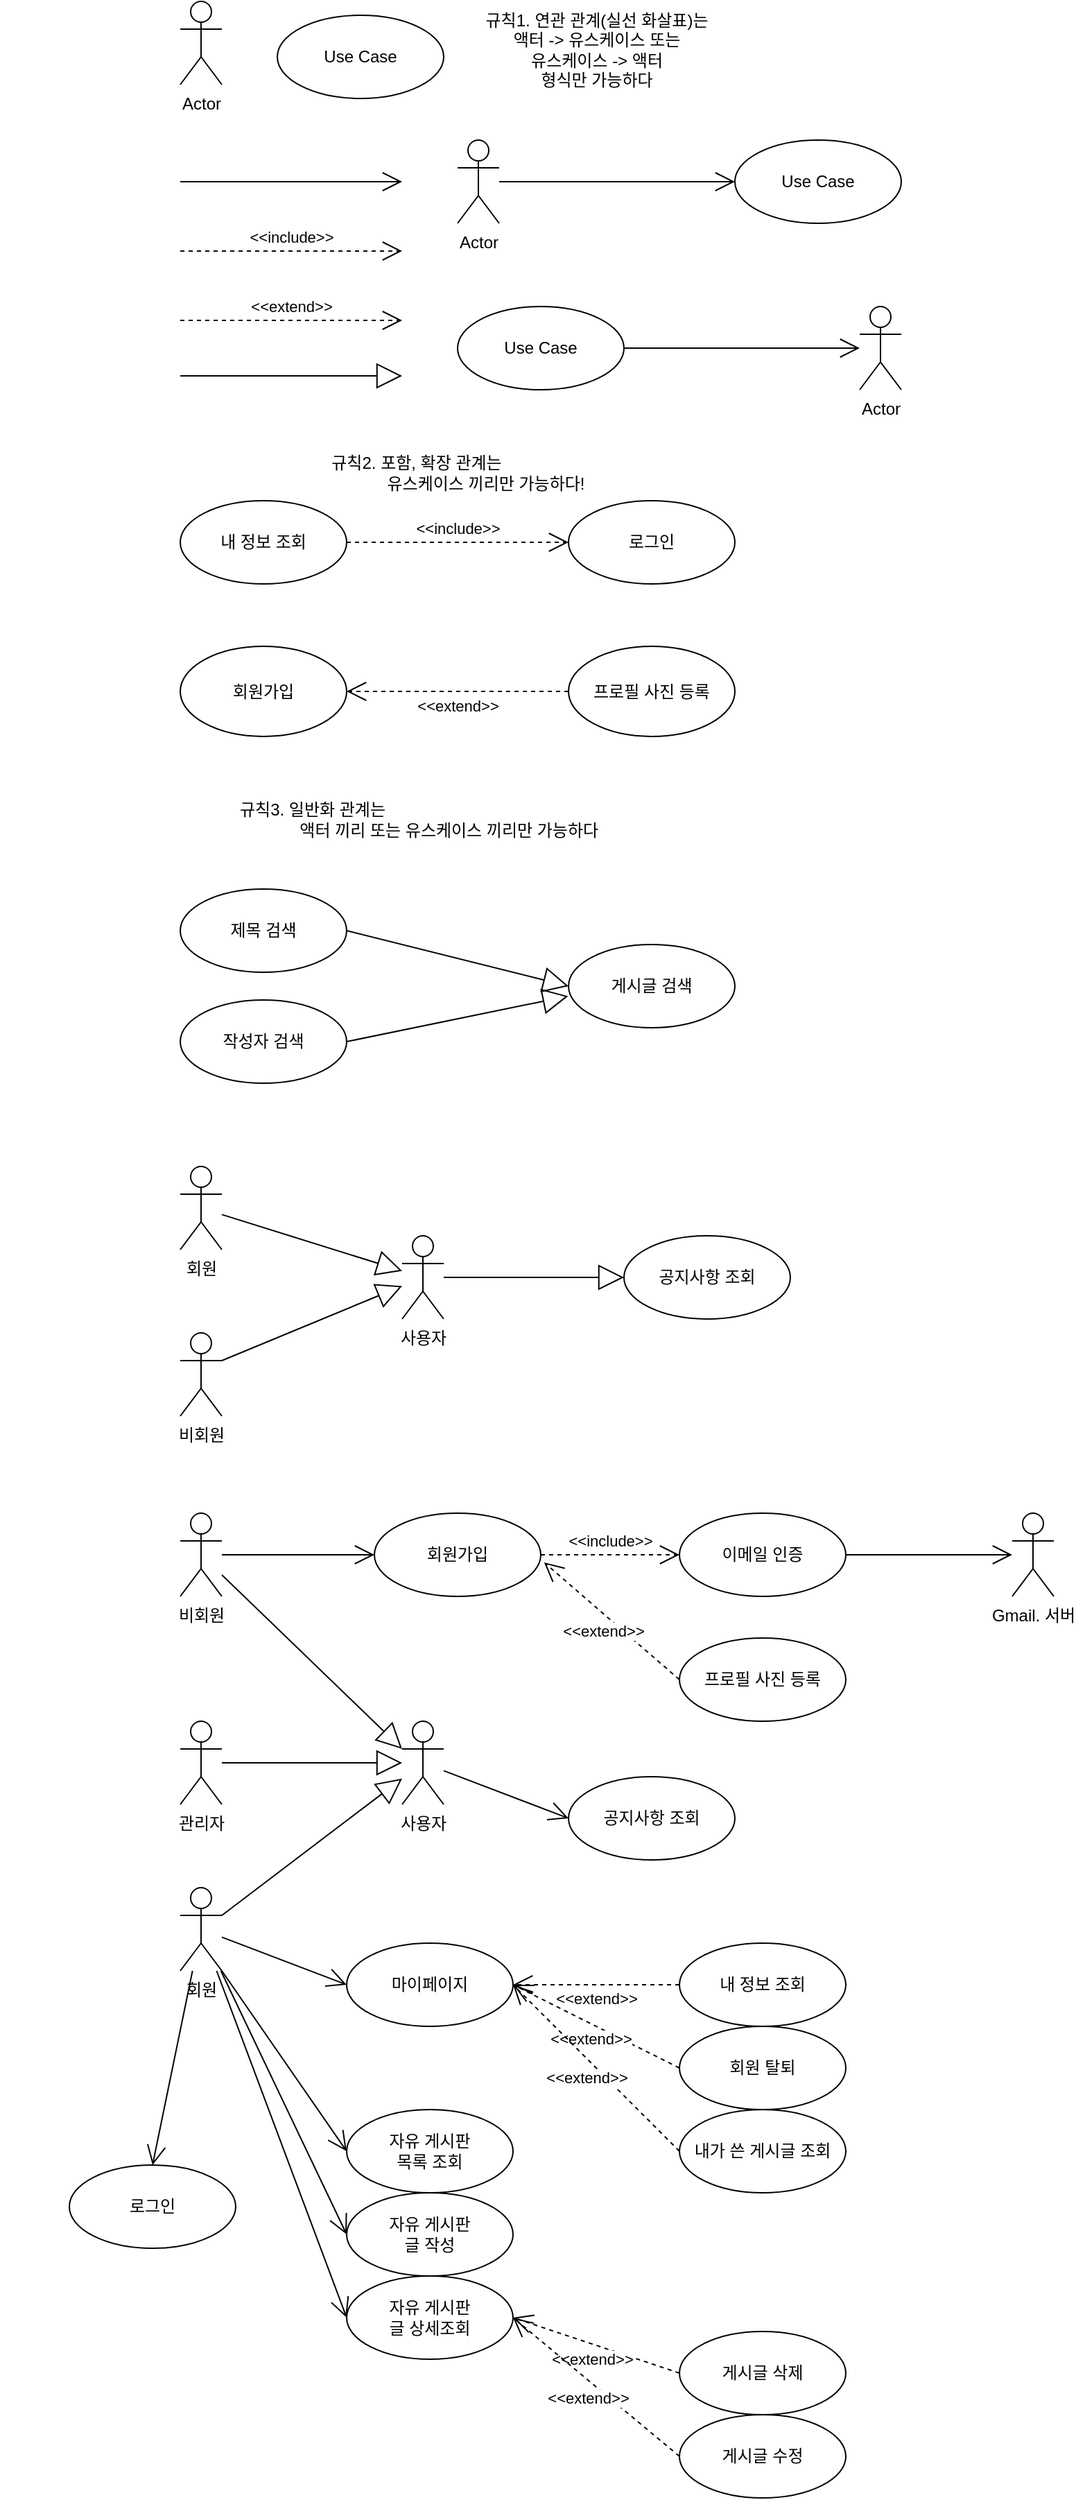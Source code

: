 <mxfile version="25.0.3">
  <diagram name="페이지-1" id="7HrRkHR1NY6tnT-GMf6_">
    <mxGraphModel dx="1335" dy="617" grid="1" gridSize="10" guides="1" tooltips="1" connect="1" arrows="1" fold="1" page="1" pageScale="1" pageWidth="827" pageHeight="1169" math="0" shadow="0">
      <root>
        <mxCell id="0" />
        <mxCell id="1" parent="0" />
        <mxCell id="QGBmluoWt0_tVh98rsNW-1" value="Actor" style="shape=umlActor;verticalLabelPosition=bottom;verticalAlign=top;html=1;outlineConnect=0;" vertex="1" parent="1">
          <mxGeometry x="80" y="40" width="30" height="60" as="geometry" />
        </mxCell>
        <mxCell id="QGBmluoWt0_tVh98rsNW-4" value="&amp;lt;&amp;lt;include&amp;gt;&amp;gt;" style="endArrow=open;endSize=12;dashed=1;html=1;rounded=0;" edge="1" parent="1">
          <mxGeometry y="10" width="160" relative="1" as="geometry">
            <mxPoint x="80" y="220" as="sourcePoint" />
            <mxPoint x="240" y="220" as="targetPoint" />
            <mxPoint as="offset" />
          </mxGeometry>
        </mxCell>
        <mxCell id="QGBmluoWt0_tVh98rsNW-5" value="" style="endArrow=open;endFill=1;endSize=12;html=1;rounded=0;" edge="1" parent="1">
          <mxGeometry width="160" relative="1" as="geometry">
            <mxPoint x="80" y="170" as="sourcePoint" />
            <mxPoint x="240" y="170" as="targetPoint" />
          </mxGeometry>
        </mxCell>
        <mxCell id="QGBmluoWt0_tVh98rsNW-6" value="&amp;lt;&amp;lt;extend&amp;gt;&amp;gt;" style="endArrow=open;endSize=12;dashed=1;html=1;rounded=0;" edge="1" parent="1">
          <mxGeometry y="10" width="160" relative="1" as="geometry">
            <mxPoint x="80" y="270" as="sourcePoint" />
            <mxPoint x="240" y="270" as="targetPoint" />
            <mxPoint as="offset" />
          </mxGeometry>
        </mxCell>
        <mxCell id="QGBmluoWt0_tVh98rsNW-7" value="" style="endArrow=block;endSize=16;endFill=0;html=1;rounded=0;" edge="1" parent="1">
          <mxGeometry width="160" relative="1" as="geometry">
            <mxPoint x="80" y="310" as="sourcePoint" />
            <mxPoint x="240" y="310" as="targetPoint" />
          </mxGeometry>
        </mxCell>
        <mxCell id="QGBmluoWt0_tVh98rsNW-8" value="규칙1. 연관 관계(실선 화살표)는&lt;div&gt;액터 -&amp;gt; 유스케이스 또는&lt;/div&gt;&lt;div&gt;유스케이스 -&amp;gt; 액터&lt;/div&gt;&lt;div&gt;형식만 가능하다&lt;/div&gt;" style="text;html=1;align=center;verticalAlign=middle;resizable=0;points=[];autosize=1;strokeColor=none;fillColor=none;" vertex="1" parent="1">
          <mxGeometry x="280" y="40" width="200" height="70" as="geometry" />
        </mxCell>
        <mxCell id="QGBmluoWt0_tVh98rsNW-9" value="Use Case" style="ellipse;whiteSpace=wrap;html=1;" vertex="1" parent="1">
          <mxGeometry x="150" y="50" width="120" height="60" as="geometry" />
        </mxCell>
        <mxCell id="QGBmluoWt0_tVh98rsNW-10" value="Actor" style="shape=umlActor;verticalLabelPosition=bottom;verticalAlign=top;html=1;outlineConnect=0;" vertex="1" parent="1">
          <mxGeometry x="280" y="140" width="30" height="60" as="geometry" />
        </mxCell>
        <mxCell id="QGBmluoWt0_tVh98rsNW-11" value="Use Case" style="ellipse;whiteSpace=wrap;html=1;" vertex="1" parent="1">
          <mxGeometry x="480" y="140" width="120" height="60" as="geometry" />
        </mxCell>
        <mxCell id="QGBmluoWt0_tVh98rsNW-12" value="" style="endArrow=open;endFill=1;endSize=12;html=1;rounded=0;entryX=0;entryY=0.5;entryDx=0;entryDy=0;" edge="1" parent="1" source="QGBmluoWt0_tVh98rsNW-10" target="QGBmluoWt0_tVh98rsNW-11">
          <mxGeometry width="160" relative="1" as="geometry">
            <mxPoint x="330" y="169.5" as="sourcePoint" />
            <mxPoint x="470" y="170" as="targetPoint" />
          </mxGeometry>
        </mxCell>
        <mxCell id="QGBmluoWt0_tVh98rsNW-13" value="Use Case" style="ellipse;whiteSpace=wrap;html=1;" vertex="1" parent="1">
          <mxGeometry x="280" y="260" width="120" height="60" as="geometry" />
        </mxCell>
        <mxCell id="QGBmluoWt0_tVh98rsNW-14" value="Actor" style="shape=umlActor;verticalLabelPosition=bottom;verticalAlign=top;html=1;outlineConnect=0;" vertex="1" parent="1">
          <mxGeometry x="570" y="260" width="30" height="60" as="geometry" />
        </mxCell>
        <mxCell id="QGBmluoWt0_tVh98rsNW-15" value="" style="endArrow=open;endFill=1;endSize=12;html=1;rounded=0;exitX=1;exitY=0.5;exitDx=0;exitDy=0;" edge="1" parent="1" source="QGBmluoWt0_tVh98rsNW-13" target="QGBmluoWt0_tVh98rsNW-14">
          <mxGeometry width="160" relative="1" as="geometry">
            <mxPoint x="430" y="290" as="sourcePoint" />
            <mxPoint x="540" y="290" as="targetPoint" />
          </mxGeometry>
        </mxCell>
        <mxCell id="QGBmluoWt0_tVh98rsNW-17" value="규칙2. 포함, 확장 관계는&lt;div&gt;&amp;nbsp; &amp;nbsp; &amp;nbsp; &amp;nbsp; &amp;nbsp; &amp;nbsp; &amp;nbsp; &amp;nbsp; &amp;nbsp; &amp;nbsp; &amp;nbsp; &amp;nbsp; &amp;nbsp; &amp;nbsp; &amp;nbsp; 유스케이스 끼리만 가능하다!&lt;/div&gt;" style="text;html=1;align=center;verticalAlign=middle;resizable=0;points=[];autosize=1;strokeColor=none;fillColor=none;" vertex="1" parent="1">
          <mxGeometry x="110" y="360" width="280" height="40" as="geometry" />
        </mxCell>
        <mxCell id="QGBmluoWt0_tVh98rsNW-18" value="내 정보 조회" style="ellipse;whiteSpace=wrap;html=1;" vertex="1" parent="1">
          <mxGeometry x="80" y="400" width="120" height="60" as="geometry" />
        </mxCell>
        <mxCell id="QGBmluoWt0_tVh98rsNW-19" value="로그인" style="ellipse;whiteSpace=wrap;html=1;" vertex="1" parent="1">
          <mxGeometry x="360" y="400" width="120" height="60" as="geometry" />
        </mxCell>
        <mxCell id="QGBmluoWt0_tVh98rsNW-20" value="&amp;lt;&amp;lt;include&amp;gt;&amp;gt;" style="endArrow=open;endSize=12;dashed=1;html=1;rounded=0;exitX=1;exitY=0.5;exitDx=0;exitDy=0;entryX=0;entryY=0.5;entryDx=0;entryDy=0;" edge="1" parent="1" source="QGBmluoWt0_tVh98rsNW-18" target="QGBmluoWt0_tVh98rsNW-19">
          <mxGeometry y="10" width="160" relative="1" as="geometry">
            <mxPoint x="170" y="439.41" as="sourcePoint" />
            <mxPoint x="330" y="439.41" as="targetPoint" />
            <mxPoint as="offset" />
          </mxGeometry>
        </mxCell>
        <mxCell id="QGBmluoWt0_tVh98rsNW-21" value="회원가입" style="ellipse;whiteSpace=wrap;html=1;" vertex="1" parent="1">
          <mxGeometry x="80" y="505" width="120" height="65" as="geometry" />
        </mxCell>
        <mxCell id="QGBmluoWt0_tVh98rsNW-22" value="프로필 사진 등록" style="ellipse;whiteSpace=wrap;html=1;" vertex="1" parent="1">
          <mxGeometry x="360" y="505" width="120" height="65" as="geometry" />
        </mxCell>
        <mxCell id="QGBmluoWt0_tVh98rsNW-23" value="&amp;lt;&amp;lt;extend&amp;gt;&amp;gt;" style="endArrow=open;endSize=12;dashed=1;html=1;rounded=0;entryX=1;entryY=0.5;entryDx=0;entryDy=0;exitX=0;exitY=0.5;exitDx=0;exitDy=0;" edge="1" parent="1" source="QGBmluoWt0_tVh98rsNW-22" target="QGBmluoWt0_tVh98rsNW-21">
          <mxGeometry y="10" width="160" relative="1" as="geometry">
            <mxPoint x="230" y="600" as="sourcePoint" />
            <mxPoint x="360" y="599.41" as="targetPoint" />
            <mxPoint as="offset" />
          </mxGeometry>
        </mxCell>
        <mxCell id="QGBmluoWt0_tVh98rsNW-25" value="규칙3. 일반화 관계는&lt;div&gt;&amp;nbsp; &amp;nbsp; &amp;nbsp; &amp;nbsp; &amp;nbsp; &amp;nbsp; &amp;nbsp; &amp;nbsp; &amp;nbsp; &amp;nbsp; &amp;nbsp; &amp;nbsp; &amp;nbsp; &amp;nbsp; &amp;nbsp; &amp;nbsp; &amp;nbsp; &amp;nbsp; &amp;nbsp; &amp;nbsp; &amp;nbsp; &amp;nbsp; &amp;nbsp; &amp;nbsp; &amp;nbsp; &amp;nbsp; &amp;nbsp; &amp;nbsp; &amp;nbsp; &amp;nbsp;액터 끼리 또는 유스케이스 끼리만 가능하다&lt;/div&gt;" style="text;html=1;align=center;verticalAlign=middle;resizable=0;points=[];autosize=1;strokeColor=none;fillColor=none;" vertex="1" parent="1">
          <mxGeometry x="-50" y="610" width="450" height="40" as="geometry" />
        </mxCell>
        <mxCell id="QGBmluoWt0_tVh98rsNW-28" value="제목 검색" style="ellipse;whiteSpace=wrap;html=1;" vertex="1" parent="1">
          <mxGeometry x="80" y="680" width="120" height="60" as="geometry" />
        </mxCell>
        <mxCell id="QGBmluoWt0_tVh98rsNW-29" value="작성자 검색" style="ellipse;whiteSpace=wrap;html=1;" vertex="1" parent="1">
          <mxGeometry x="80" y="760" width="120" height="60" as="geometry" />
        </mxCell>
        <mxCell id="QGBmluoWt0_tVh98rsNW-30" value="게시글 검색" style="ellipse;whiteSpace=wrap;html=1;" vertex="1" parent="1">
          <mxGeometry x="360" y="720" width="120" height="60" as="geometry" />
        </mxCell>
        <mxCell id="QGBmluoWt0_tVh98rsNW-31" value="" style="endArrow=block;endSize=16;endFill=0;html=1;rounded=0;exitX=1;exitY=0.5;exitDx=0;exitDy=0;exitPerimeter=0;entryX=0;entryY=0.5;entryDx=0;entryDy=0;" edge="1" parent="1" source="QGBmluoWt0_tVh98rsNW-28" target="QGBmluoWt0_tVh98rsNW-30">
          <mxGeometry width="160" relative="1" as="geometry">
            <mxPoint x="210" y="779.41" as="sourcePoint" />
            <mxPoint x="370" y="779.41" as="targetPoint" />
          </mxGeometry>
        </mxCell>
        <mxCell id="QGBmluoWt0_tVh98rsNW-32" value="" style="endArrow=block;endSize=16;endFill=0;html=1;rounded=0;exitX=1;exitY=0.5;exitDx=0;exitDy=0;entryX=-0.002;entryY=0.62;entryDx=0;entryDy=0;entryPerimeter=0;" edge="1" parent="1" source="QGBmluoWt0_tVh98rsNW-29" target="QGBmluoWt0_tVh98rsNW-30">
          <mxGeometry width="160" relative="1" as="geometry">
            <mxPoint x="200" y="810" as="sourcePoint" />
            <mxPoint x="360" y="860" as="targetPoint" />
          </mxGeometry>
        </mxCell>
        <mxCell id="QGBmluoWt0_tVh98rsNW-33" value="회원" style="shape=umlActor;verticalLabelPosition=bottom;verticalAlign=top;html=1;outlineConnect=0;" vertex="1" parent="1">
          <mxGeometry x="80" y="880" width="30" height="60" as="geometry" />
        </mxCell>
        <mxCell id="QGBmluoWt0_tVh98rsNW-34" value="비회원" style="shape=umlActor;verticalLabelPosition=bottom;verticalAlign=top;html=1;outlineConnect=0;" vertex="1" parent="1">
          <mxGeometry x="80" y="1000" width="30" height="60" as="geometry" />
        </mxCell>
        <mxCell id="QGBmluoWt0_tVh98rsNW-36" value="사용자" style="shape=umlActor;verticalLabelPosition=bottom;verticalAlign=top;html=1;outlineConnect=0;" vertex="1" parent="1">
          <mxGeometry x="240" y="930" width="30" height="60" as="geometry" />
        </mxCell>
        <mxCell id="QGBmluoWt0_tVh98rsNW-37" value="" style="endArrow=block;endSize=16;endFill=0;html=1;rounded=0;" edge="1" parent="1" source="QGBmluoWt0_tVh98rsNW-33" target="QGBmluoWt0_tVh98rsNW-36">
          <mxGeometry width="160" relative="1" as="geometry">
            <mxPoint x="150" y="920" as="sourcePoint" />
            <mxPoint x="270" y="960" as="targetPoint" />
          </mxGeometry>
        </mxCell>
        <mxCell id="QGBmluoWt0_tVh98rsNW-38" value="" style="endArrow=block;endSize=16;endFill=0;html=1;rounded=0;exitX=1;exitY=0.333;exitDx=0;exitDy=0;exitPerimeter=0;" edge="1" parent="1" source="QGBmluoWt0_tVh98rsNW-34" target="QGBmluoWt0_tVh98rsNW-36">
          <mxGeometry width="160" relative="1" as="geometry">
            <mxPoint x="120" y="1030" as="sourcePoint" />
            <mxPoint x="280" y="970" as="targetPoint" />
          </mxGeometry>
        </mxCell>
        <mxCell id="QGBmluoWt0_tVh98rsNW-39" value="" style="endArrow=block;endSize=16;endFill=0;html=1;rounded=0;entryX=0;entryY=0.5;entryDx=0;entryDy=0;" edge="1" parent="1" source="QGBmluoWt0_tVh98rsNW-36" target="QGBmluoWt0_tVh98rsNW-40">
          <mxGeometry width="160" relative="1" as="geometry">
            <mxPoint x="330" y="950" as="sourcePoint" />
            <mxPoint x="430" y="960" as="targetPoint" />
          </mxGeometry>
        </mxCell>
        <mxCell id="QGBmluoWt0_tVh98rsNW-40" value="공지사항 조회" style="ellipse;whiteSpace=wrap;html=1;" vertex="1" parent="1">
          <mxGeometry x="400" y="930" width="120" height="60" as="geometry" />
        </mxCell>
        <mxCell id="QGBmluoWt0_tVh98rsNW-41" value="비회원" style="shape=umlActor;verticalLabelPosition=bottom;verticalAlign=top;html=1;outlineConnect=0;" vertex="1" parent="1">
          <mxGeometry x="80" y="1130" width="30" height="60" as="geometry" />
        </mxCell>
        <mxCell id="QGBmluoWt0_tVh98rsNW-42" value="회원가입" style="ellipse;whiteSpace=wrap;html=1;" vertex="1" parent="1">
          <mxGeometry x="220" y="1130" width="120" height="60" as="geometry" />
        </mxCell>
        <mxCell id="QGBmluoWt0_tVh98rsNW-45" value="이메일 인증" style="ellipse;whiteSpace=wrap;html=1;" vertex="1" parent="1">
          <mxGeometry x="440" y="1130" width="120" height="60" as="geometry" />
        </mxCell>
        <mxCell id="QGBmluoWt0_tVh98rsNW-50" value="&amp;lt;&amp;lt;include&amp;gt;&amp;gt;" style="endArrow=open;endSize=12;dashed=1;html=1;rounded=0;exitX=1;exitY=0.5;exitDx=0;exitDy=0;entryX=0;entryY=0.5;entryDx=0;entryDy=0;" edge="1" parent="1" source="QGBmluoWt0_tVh98rsNW-42" target="QGBmluoWt0_tVh98rsNW-45">
          <mxGeometry y="10" width="160" relative="1" as="geometry">
            <mxPoint x="370" y="1159.58" as="sourcePoint" />
            <mxPoint x="470" y="1160" as="targetPoint" />
            <mxPoint as="offset" />
          </mxGeometry>
        </mxCell>
        <mxCell id="QGBmluoWt0_tVh98rsNW-53" value="" style="endArrow=open;endFill=1;endSize=12;html=1;rounded=0;entryX=0;entryY=0.5;entryDx=0;entryDy=0;" edge="1" parent="1" source="QGBmluoWt0_tVh98rsNW-41" target="QGBmluoWt0_tVh98rsNW-42">
          <mxGeometry width="160" relative="1" as="geometry">
            <mxPoint x="120" y="1169" as="sourcePoint" />
            <mxPoint x="280" y="1169" as="targetPoint" />
          </mxGeometry>
        </mxCell>
        <mxCell id="QGBmluoWt0_tVh98rsNW-55" value="Gmail. 서버" style="shape=umlActor;verticalLabelPosition=bottom;verticalAlign=top;html=1;outlineConnect=0;" vertex="1" parent="1">
          <mxGeometry x="680" y="1130" width="30" height="60" as="geometry" />
        </mxCell>
        <mxCell id="QGBmluoWt0_tVh98rsNW-56" value="" style="endArrow=open;endFill=1;endSize=12;html=1;rounded=0;exitX=1;exitY=0.5;exitDx=0;exitDy=0;" edge="1" parent="1" source="QGBmluoWt0_tVh98rsNW-45" target="QGBmluoWt0_tVh98rsNW-55">
          <mxGeometry width="160" relative="1" as="geometry">
            <mxPoint x="570" y="1159.44" as="sourcePoint" />
            <mxPoint x="670" y="1160" as="targetPoint" />
          </mxGeometry>
        </mxCell>
        <mxCell id="QGBmluoWt0_tVh98rsNW-57" value="&amp;lt;&amp;lt;extend&amp;gt;&amp;gt;" style="endArrow=open;endSize=12;dashed=1;html=1;rounded=0;entryX=1.02;entryY=0.591;entryDx=0;entryDy=0;entryPerimeter=0;exitX=0;exitY=0.5;exitDx=0;exitDy=0;" edge="1" parent="1" source="QGBmluoWt0_tVh98rsNW-58" target="QGBmluoWt0_tVh98rsNW-42">
          <mxGeometry y="10" width="160" relative="1" as="geometry">
            <mxPoint x="440" y="1240" as="sourcePoint" />
            <mxPoint x="470" y="1220" as="targetPoint" />
            <mxPoint as="offset" />
          </mxGeometry>
        </mxCell>
        <mxCell id="QGBmluoWt0_tVh98rsNW-58" value="프로필 사진 등록" style="ellipse;whiteSpace=wrap;html=1;" vertex="1" parent="1">
          <mxGeometry x="440" y="1220" width="120" height="60" as="geometry" />
        </mxCell>
        <mxCell id="QGBmluoWt0_tVh98rsNW-59" style="edgeStyle=orthogonalEdgeStyle;rounded=0;orthogonalLoop=1;jettySize=auto;html=1;exitX=0.5;exitY=1;exitDx=0;exitDy=0;" edge="1" parent="1" source="QGBmluoWt0_tVh98rsNW-58" target="QGBmluoWt0_tVh98rsNW-58">
          <mxGeometry relative="1" as="geometry" />
        </mxCell>
        <mxCell id="QGBmluoWt0_tVh98rsNW-60" value="회원" style="shape=umlActor;verticalLabelPosition=bottom;verticalAlign=top;html=1;outlineConnect=0;" vertex="1" parent="1">
          <mxGeometry x="80" y="1400" width="30" height="60" as="geometry" />
        </mxCell>
        <mxCell id="QGBmluoWt0_tVh98rsNW-61" value="사용자" style="shape=umlActor;verticalLabelPosition=bottom;verticalAlign=top;html=1;outlineConnect=0;" vertex="1" parent="1">
          <mxGeometry x="240" y="1280" width="30" height="60" as="geometry" />
        </mxCell>
        <mxCell id="QGBmluoWt0_tVh98rsNW-62" value="공지사항 조회" style="ellipse;whiteSpace=wrap;html=1;" vertex="1" parent="1">
          <mxGeometry x="360" y="1320" width="120" height="60" as="geometry" />
        </mxCell>
        <mxCell id="QGBmluoWt0_tVh98rsNW-63" value="" style="endArrow=block;endSize=16;endFill=0;html=1;rounded=0;entryX=0;entryY=0.333;entryDx=0;entryDy=0;entryPerimeter=0;" edge="1" parent="1" source="QGBmluoWt0_tVh98rsNW-41" target="QGBmluoWt0_tVh98rsNW-61">
          <mxGeometry width="160" relative="1" as="geometry">
            <mxPoint x="120" y="1207.5" as="sourcePoint" />
            <mxPoint x="250" y="1247.5" as="targetPoint" />
          </mxGeometry>
        </mxCell>
        <mxCell id="QGBmluoWt0_tVh98rsNW-64" value="" style="endArrow=block;endSize=16;endFill=0;html=1;rounded=0;exitX=1;exitY=0.333;exitDx=0;exitDy=0;exitPerimeter=0;" edge="1" parent="1" source="QGBmluoWt0_tVh98rsNW-60" target="QGBmluoWt0_tVh98rsNW-61">
          <mxGeometry width="160" relative="1" as="geometry">
            <mxPoint x="120" y="1312.5" as="sourcePoint" />
            <mxPoint x="250" y="1258.5" as="targetPoint" />
          </mxGeometry>
        </mxCell>
        <mxCell id="QGBmluoWt0_tVh98rsNW-67" value="" style="endArrow=open;endFill=1;endSize=12;html=1;rounded=0;entryX=0;entryY=0.5;entryDx=0;entryDy=0;" edge="1" parent="1" source="QGBmluoWt0_tVh98rsNW-61" target="QGBmluoWt0_tVh98rsNW-62">
          <mxGeometry width="160" relative="1" as="geometry">
            <mxPoint x="270" y="1309.41" as="sourcePoint" />
            <mxPoint x="380" y="1309.41" as="targetPoint" />
          </mxGeometry>
        </mxCell>
        <mxCell id="QGBmluoWt0_tVh98rsNW-68" value="관리자" style="shape=umlActor;verticalLabelPosition=bottom;verticalAlign=top;html=1;outlineConnect=0;" vertex="1" parent="1">
          <mxGeometry x="80" y="1280" width="30" height="60" as="geometry" />
        </mxCell>
        <mxCell id="QGBmluoWt0_tVh98rsNW-69" value="" style="endArrow=block;endSize=16;endFill=0;html=1;rounded=0;" edge="1" parent="1" source="QGBmluoWt0_tVh98rsNW-68" target="QGBmluoWt0_tVh98rsNW-61">
          <mxGeometry width="160" relative="1" as="geometry">
            <mxPoint x="120" y="1430" as="sourcePoint" />
            <mxPoint x="250" y="1439" as="targetPoint" />
          </mxGeometry>
        </mxCell>
        <mxCell id="QGBmluoWt0_tVh98rsNW-71" value="내 정보 조회" style="ellipse;whiteSpace=wrap;html=1;" vertex="1" parent="1">
          <mxGeometry x="440" y="1440" width="120" height="60" as="geometry" />
        </mxCell>
        <mxCell id="QGBmluoWt0_tVh98rsNW-73" value="회원 탈퇴" style="ellipse;whiteSpace=wrap;html=1;" vertex="1" parent="1">
          <mxGeometry x="440" y="1500" width="120" height="60" as="geometry" />
        </mxCell>
        <mxCell id="QGBmluoWt0_tVh98rsNW-74" value="내가 쓴 게시글 조회" style="ellipse;whiteSpace=wrap;html=1;" vertex="1" parent="1">
          <mxGeometry x="440" y="1560" width="120" height="60" as="geometry" />
        </mxCell>
        <mxCell id="QGBmluoWt0_tVh98rsNW-78" value="" style="endArrow=open;endFill=1;endSize=12;html=1;rounded=0;entryX=0;entryY=0.5;entryDx=0;entryDy=0;" edge="1" parent="1" source="QGBmluoWt0_tVh98rsNW-60" target="QGBmluoWt0_tVh98rsNW-79">
          <mxGeometry width="160" relative="1" as="geometry">
            <mxPoint x="110" y="1430" as="sourcePoint" />
            <mxPoint x="210" y="1470" as="targetPoint" />
          </mxGeometry>
        </mxCell>
        <mxCell id="QGBmluoWt0_tVh98rsNW-79" value="마이페이지" style="ellipse;whiteSpace=wrap;html=1;" vertex="1" parent="1">
          <mxGeometry x="200" y="1440" width="120" height="60" as="geometry" />
        </mxCell>
        <mxCell id="QGBmluoWt0_tVh98rsNW-80" value="&amp;lt;&amp;lt;extend&amp;gt;&amp;gt;" style="endArrow=open;endSize=12;dashed=1;html=1;rounded=0;entryX=1;entryY=0.5;entryDx=0;entryDy=0;exitX=0;exitY=0.5;exitDx=0;exitDy=0;" edge="1" parent="1" source="QGBmluoWt0_tVh98rsNW-71" target="QGBmluoWt0_tVh98rsNW-79">
          <mxGeometry y="10" width="160" relative="1" as="geometry">
            <mxPoint x="470" y="1450" as="sourcePoint" />
            <mxPoint x="382" y="1383.5" as="targetPoint" />
            <mxPoint as="offset" />
          </mxGeometry>
        </mxCell>
        <mxCell id="QGBmluoWt0_tVh98rsNW-81" value="&amp;lt;&amp;lt;extend&amp;gt;&amp;gt;" style="endArrow=open;endSize=12;dashed=1;html=1;rounded=0;entryX=1;entryY=0.5;entryDx=0;entryDy=0;exitX=0;exitY=0.5;exitDx=0;exitDy=0;" edge="1" parent="1" source="QGBmluoWt0_tVh98rsNW-73" target="QGBmluoWt0_tVh98rsNW-79">
          <mxGeometry y="10" width="160" relative="1" as="geometry">
            <mxPoint x="490" y="1490" as="sourcePoint" />
            <mxPoint x="330" y="1490" as="targetPoint" />
            <mxPoint as="offset" />
          </mxGeometry>
        </mxCell>
        <mxCell id="QGBmluoWt0_tVh98rsNW-82" value="&amp;lt;&amp;lt;extend&amp;gt;&amp;gt;" style="endArrow=open;endSize=12;dashed=1;html=1;rounded=0;exitX=0;exitY=0.5;exitDx=0;exitDy=0;entryX=1;entryY=0.5;entryDx=0;entryDy=0;" edge="1" parent="1" source="QGBmluoWt0_tVh98rsNW-74" target="QGBmluoWt0_tVh98rsNW-79">
          <mxGeometry y="10" width="160" relative="1" as="geometry">
            <mxPoint x="490" y="1570" as="sourcePoint" />
            <mxPoint x="340" y="1500" as="targetPoint" />
            <mxPoint as="offset" />
          </mxGeometry>
        </mxCell>
        <mxCell id="QGBmluoWt0_tVh98rsNW-83" value="" style="endArrow=open;endFill=1;endSize=12;html=1;rounded=0;entryX=0;entryY=0.5;entryDx=0;entryDy=0;exitX=1;exitY=1;exitDx=0;exitDy=0;exitPerimeter=0;" edge="1" parent="1" target="QGBmluoWt0_tVh98rsNW-84" source="QGBmluoWt0_tVh98rsNW-60">
          <mxGeometry width="160" relative="1" as="geometry">
            <mxPoint x="70" y="1597" as="sourcePoint" />
            <mxPoint x="170" y="1630" as="targetPoint" />
          </mxGeometry>
        </mxCell>
        <mxCell id="QGBmluoWt0_tVh98rsNW-84" value="자유 게시판&lt;br&gt;목록 조회" style="ellipse;whiteSpace=wrap;html=1;" vertex="1" parent="1">
          <mxGeometry x="200" y="1560" width="120" height="60" as="geometry" />
        </mxCell>
        <mxCell id="QGBmluoWt0_tVh98rsNW-85" value="자유 게시판&lt;br&gt;글 작성" style="ellipse;whiteSpace=wrap;html=1;" vertex="1" parent="1">
          <mxGeometry x="200" y="1620" width="120" height="60" as="geometry" />
        </mxCell>
        <mxCell id="QGBmluoWt0_tVh98rsNW-86" value="" style="endArrow=open;endFill=1;endSize=12;html=1;rounded=0;entryX=0;entryY=0.5;entryDx=0;entryDy=0;" edge="1" parent="1" source="QGBmluoWt0_tVh98rsNW-60" target="QGBmluoWt0_tVh98rsNW-85">
          <mxGeometry width="160" relative="1" as="geometry">
            <mxPoint x="120" y="1510" as="sourcePoint" />
            <mxPoint x="210" y="1610" as="targetPoint" />
          </mxGeometry>
        </mxCell>
        <mxCell id="QGBmluoWt0_tVh98rsNW-87" value="게시글 삭제" style="ellipse;whiteSpace=wrap;html=1;" vertex="1" parent="1">
          <mxGeometry x="440" y="1720" width="120" height="60" as="geometry" />
        </mxCell>
        <mxCell id="QGBmluoWt0_tVh98rsNW-89" value="자유 게시판&lt;br&gt;글 상세조회" style="ellipse;whiteSpace=wrap;html=1;" vertex="1" parent="1">
          <mxGeometry x="200" y="1680" width="120" height="60" as="geometry" />
        </mxCell>
        <mxCell id="QGBmluoWt0_tVh98rsNW-90" value="" style="endArrow=open;endFill=1;endSize=12;html=1;rounded=0;entryX=0;entryY=0.5;entryDx=0;entryDy=0;" edge="1" parent="1" source="QGBmluoWt0_tVh98rsNW-60" target="QGBmluoWt0_tVh98rsNW-89">
          <mxGeometry width="160" relative="1" as="geometry">
            <mxPoint x="115" y="1470" as="sourcePoint" />
            <mxPoint x="210" y="1770" as="targetPoint" />
          </mxGeometry>
        </mxCell>
        <mxCell id="QGBmluoWt0_tVh98rsNW-91" value="&amp;lt;&amp;lt;extend&amp;gt;&amp;gt;" style="endArrow=open;endSize=12;dashed=1;html=1;rounded=0;exitX=0;exitY=0.5;exitDx=0;exitDy=0;entryX=1;entryY=0.5;entryDx=0;entryDy=0;" edge="1" parent="1" source="QGBmluoWt0_tVh98rsNW-87" target="QGBmluoWt0_tVh98rsNW-89">
          <mxGeometry y="10" width="160" relative="1" as="geometry">
            <mxPoint x="430" y="1839.44" as="sourcePoint" />
            <mxPoint x="340" y="1830" as="targetPoint" />
            <mxPoint as="offset" />
          </mxGeometry>
        </mxCell>
        <mxCell id="QGBmluoWt0_tVh98rsNW-92" value="게시글 수정" style="ellipse;whiteSpace=wrap;html=1;" vertex="1" parent="1">
          <mxGeometry x="440" y="1780" width="120" height="60" as="geometry" />
        </mxCell>
        <mxCell id="QGBmluoWt0_tVh98rsNW-93" value="&amp;lt;&amp;lt;extend&amp;gt;&amp;gt;" style="endArrow=open;endSize=12;dashed=1;html=1;rounded=0;exitX=0;exitY=0.5;exitDx=0;exitDy=0;entryX=1;entryY=0.5;entryDx=0;entryDy=0;" edge="1" parent="1" source="QGBmluoWt0_tVh98rsNW-92" target="QGBmluoWt0_tVh98rsNW-89">
          <mxGeometry y="10" width="160" relative="1" as="geometry">
            <mxPoint x="430" y="1919.44" as="sourcePoint" />
            <mxPoint x="320" y="1920" as="targetPoint" />
            <mxPoint as="offset" />
          </mxGeometry>
        </mxCell>
        <mxCell id="QGBmluoWt0_tVh98rsNW-94" value="" style="endArrow=open;endFill=1;endSize=12;html=1;rounded=0;entryX=0.5;entryY=0;entryDx=0;entryDy=0;" edge="1" parent="1" target="QGBmluoWt0_tVh98rsNW-95" source="QGBmluoWt0_tVh98rsNW-60">
          <mxGeometry width="160" relative="1" as="geometry">
            <mxPoint x="-90" y="1520" as="sourcePoint" />
            <mxPoint x="10" y="1553" as="targetPoint" />
          </mxGeometry>
        </mxCell>
        <mxCell id="QGBmluoWt0_tVh98rsNW-95" value="로그인" style="ellipse;whiteSpace=wrap;html=1;" vertex="1" parent="1">
          <mxGeometry y="1600" width="120" height="60" as="geometry" />
        </mxCell>
      </root>
    </mxGraphModel>
  </diagram>
</mxfile>
